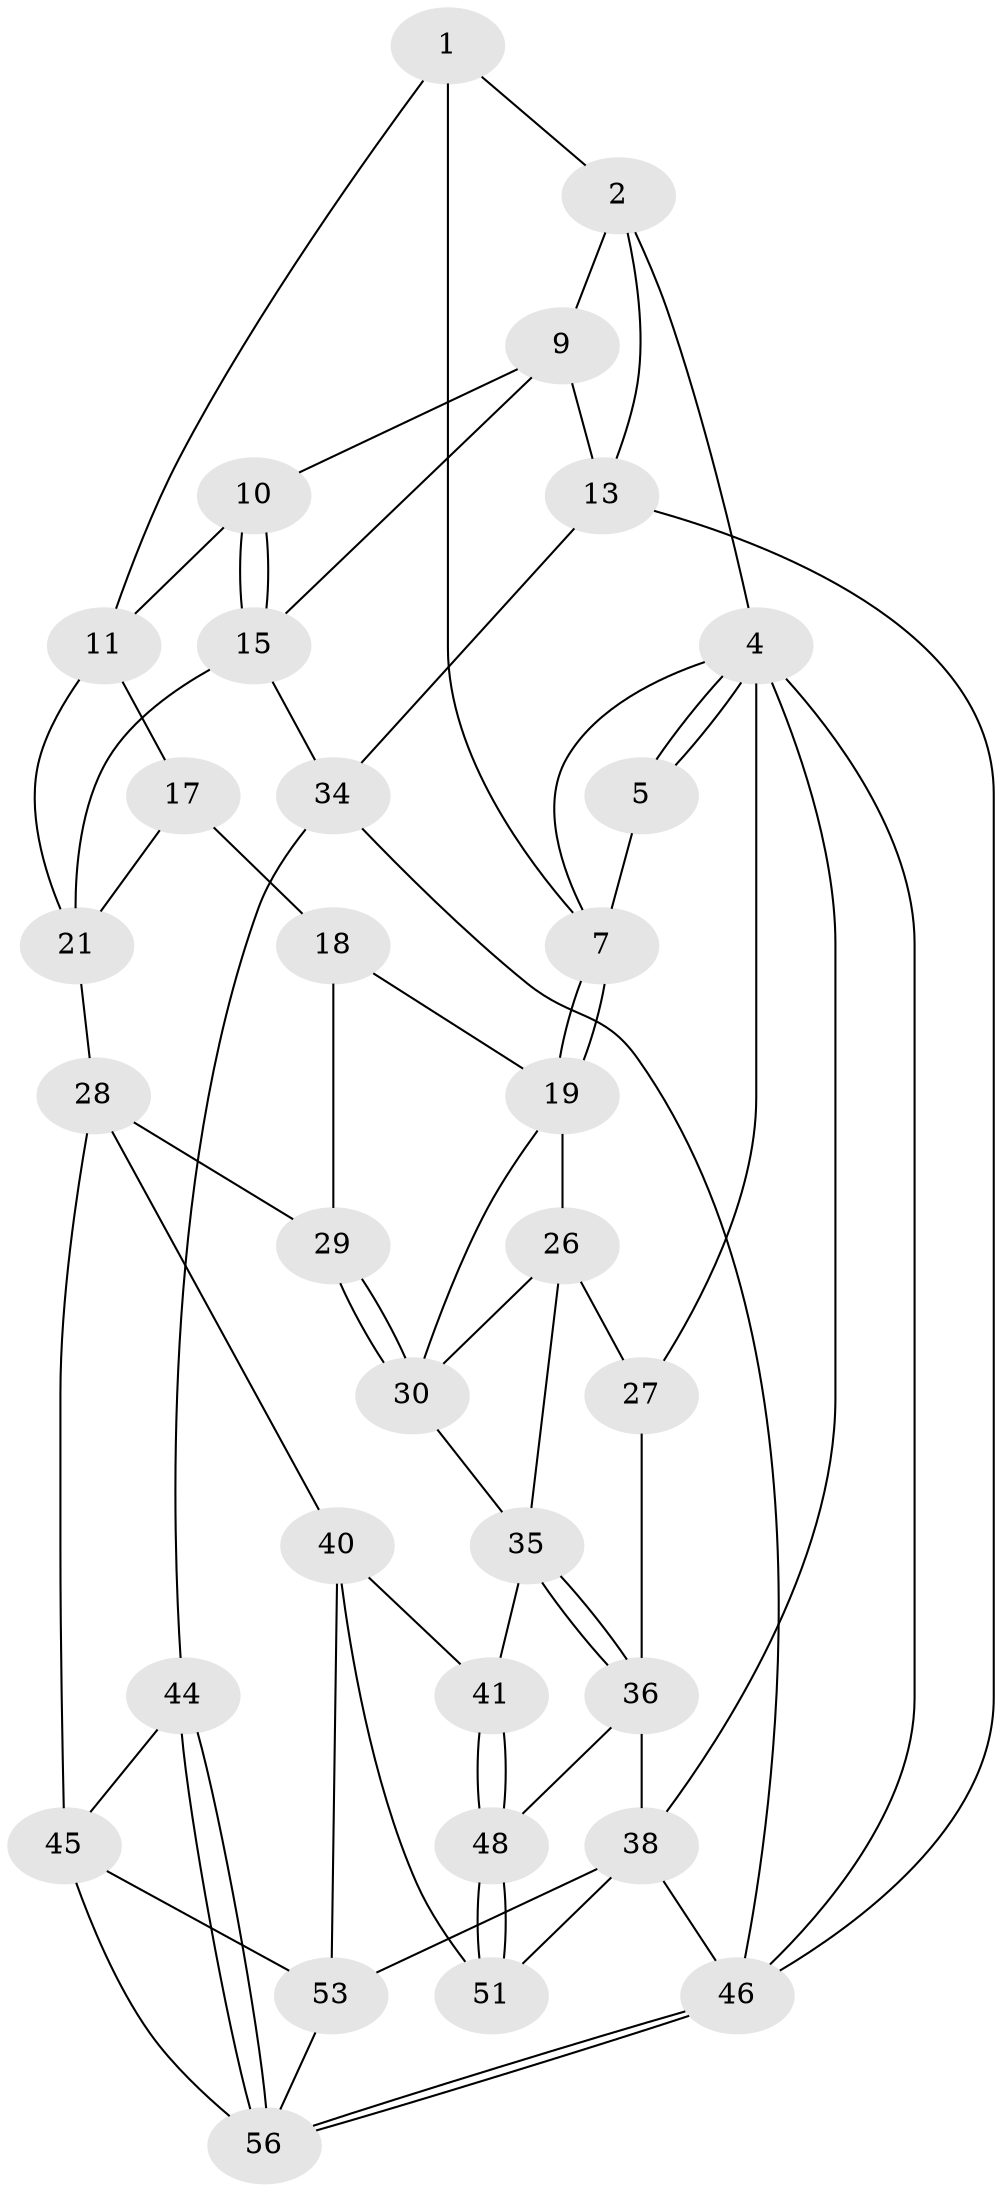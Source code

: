 // original degree distribution, {3: 0.034482758620689655, 4: 0.25862068965517243, 5: 0.4827586206896552, 6: 0.22413793103448276}
// Generated by graph-tools (version 1.1) at 2025/11/02/27/25 16:11:52]
// undirected, 32 vertices, 69 edges
graph export_dot {
graph [start="1"]
  node [color=gray90,style=filled];
  1 [pos="+0.7121790403458341+0",super="+6"];
  2 [pos="+0.7577639237111788+0.02923785567469425",super="+3"];
  4 [pos="+1+0",super="+14"];
  5 [pos="+0.7117844750638128+0"];
  7 [pos="+0.33158228936164763+0.096433924374851",super="+8"];
  9 [pos="+0.7635530423028295+0.052116414913438755",super="+12"];
  10 [pos="+0.6785114441890827+0.18394337166403568"];
  11 [pos="+0.6320282162586207+0.18670364879141801",super="+16"];
  13 [pos="+1+0.25341864721337926",super="+33"];
  15 [pos="+0.8376065272617151+0.3221955500272747",super="+20"];
  17 [pos="+0.5891544034203532+0.21737989264018134",super="+23"];
  18 [pos="+0.49338501189815054+0.24834380385364813",super="+24"];
  19 [pos="+0.3293137862391658+0.12363672911317028",super="+25"];
  21 [pos="+0.7399464243513193+0.39262725851073915",super="+22"];
  26 [pos="+0.13603535546566384+0.2992640086269512",super="+32"];
  27 [pos="+0+0.2186872195604009"];
  28 [pos="+0.5927344104533354+0.4331685757189036",super="+39"];
  29 [pos="+0.5311652136100539+0.3927384036279584"];
  30 [pos="+0.38389728660765926+0.42775369646857553",super="+31"];
  34 [pos="+0.7930811530755077+0.5432739054255624",super="+43"];
  35 [pos="+0.07688607708550721+0.5676128262933108",super="+42"];
  36 [pos="+0.06382091087463086+0.5856733411569998",super="+37"];
  38 [pos="+0+1",super="+55"];
  40 [pos="+0.49656986489736055+0.6036994706091418",super="+50"];
  41 [pos="+0.3695693500978408+0.5373011815233655"];
  44 [pos="+0.6856280788496045+0.6990435093352024"];
  45 [pos="+0.64996328906896+0.697612834153556",super="+52"];
  46 [pos="+1+1",super="+47"];
  48 [pos="+0.2914884691909574+0.661686278039395",super="+49"];
  51 [pos="+0.325242989477999+0.7910428736066429",super="+54"];
  53 [pos="+0.49074000297457676+0.8090652631797015",super="+58"];
  56 [pos="+1+1",super="+57"];
  1 -- 2;
  1 -- 11;
  1 -- 7;
  2 -- 9;
  2 -- 4;
  2 -- 13;
  4 -- 5;
  4 -- 5;
  4 -- 46;
  4 -- 27;
  4 -- 38;
  4 -- 7;
  5 -- 7;
  7 -- 19;
  7 -- 19;
  9 -- 10;
  9 -- 13;
  9 -- 15;
  10 -- 11;
  10 -- 15;
  10 -- 15;
  11 -- 17;
  11 -- 21;
  13 -- 34;
  13 -- 46;
  15 -- 34;
  15 -- 21;
  17 -- 18 [weight=2];
  17 -- 21;
  18 -- 19;
  18 -- 29;
  19 -- 26;
  19 -- 30;
  21 -- 28;
  26 -- 27;
  26 -- 35;
  26 -- 30;
  27 -- 36;
  28 -- 29;
  28 -- 40;
  28 -- 45;
  29 -- 30;
  29 -- 30;
  30 -- 35;
  34 -- 44;
  34 -- 46;
  35 -- 36;
  35 -- 36;
  35 -- 41;
  36 -- 38;
  36 -- 48;
  38 -- 46;
  38 -- 53;
  38 -- 51;
  40 -- 41;
  40 -- 51;
  40 -- 53;
  41 -- 48;
  41 -- 48;
  44 -- 45;
  44 -- 56;
  44 -- 56;
  45 -- 56;
  45 -- 53;
  46 -- 56;
  46 -- 56;
  48 -- 51 [weight=2];
  48 -- 51;
  53 -- 56;
}
